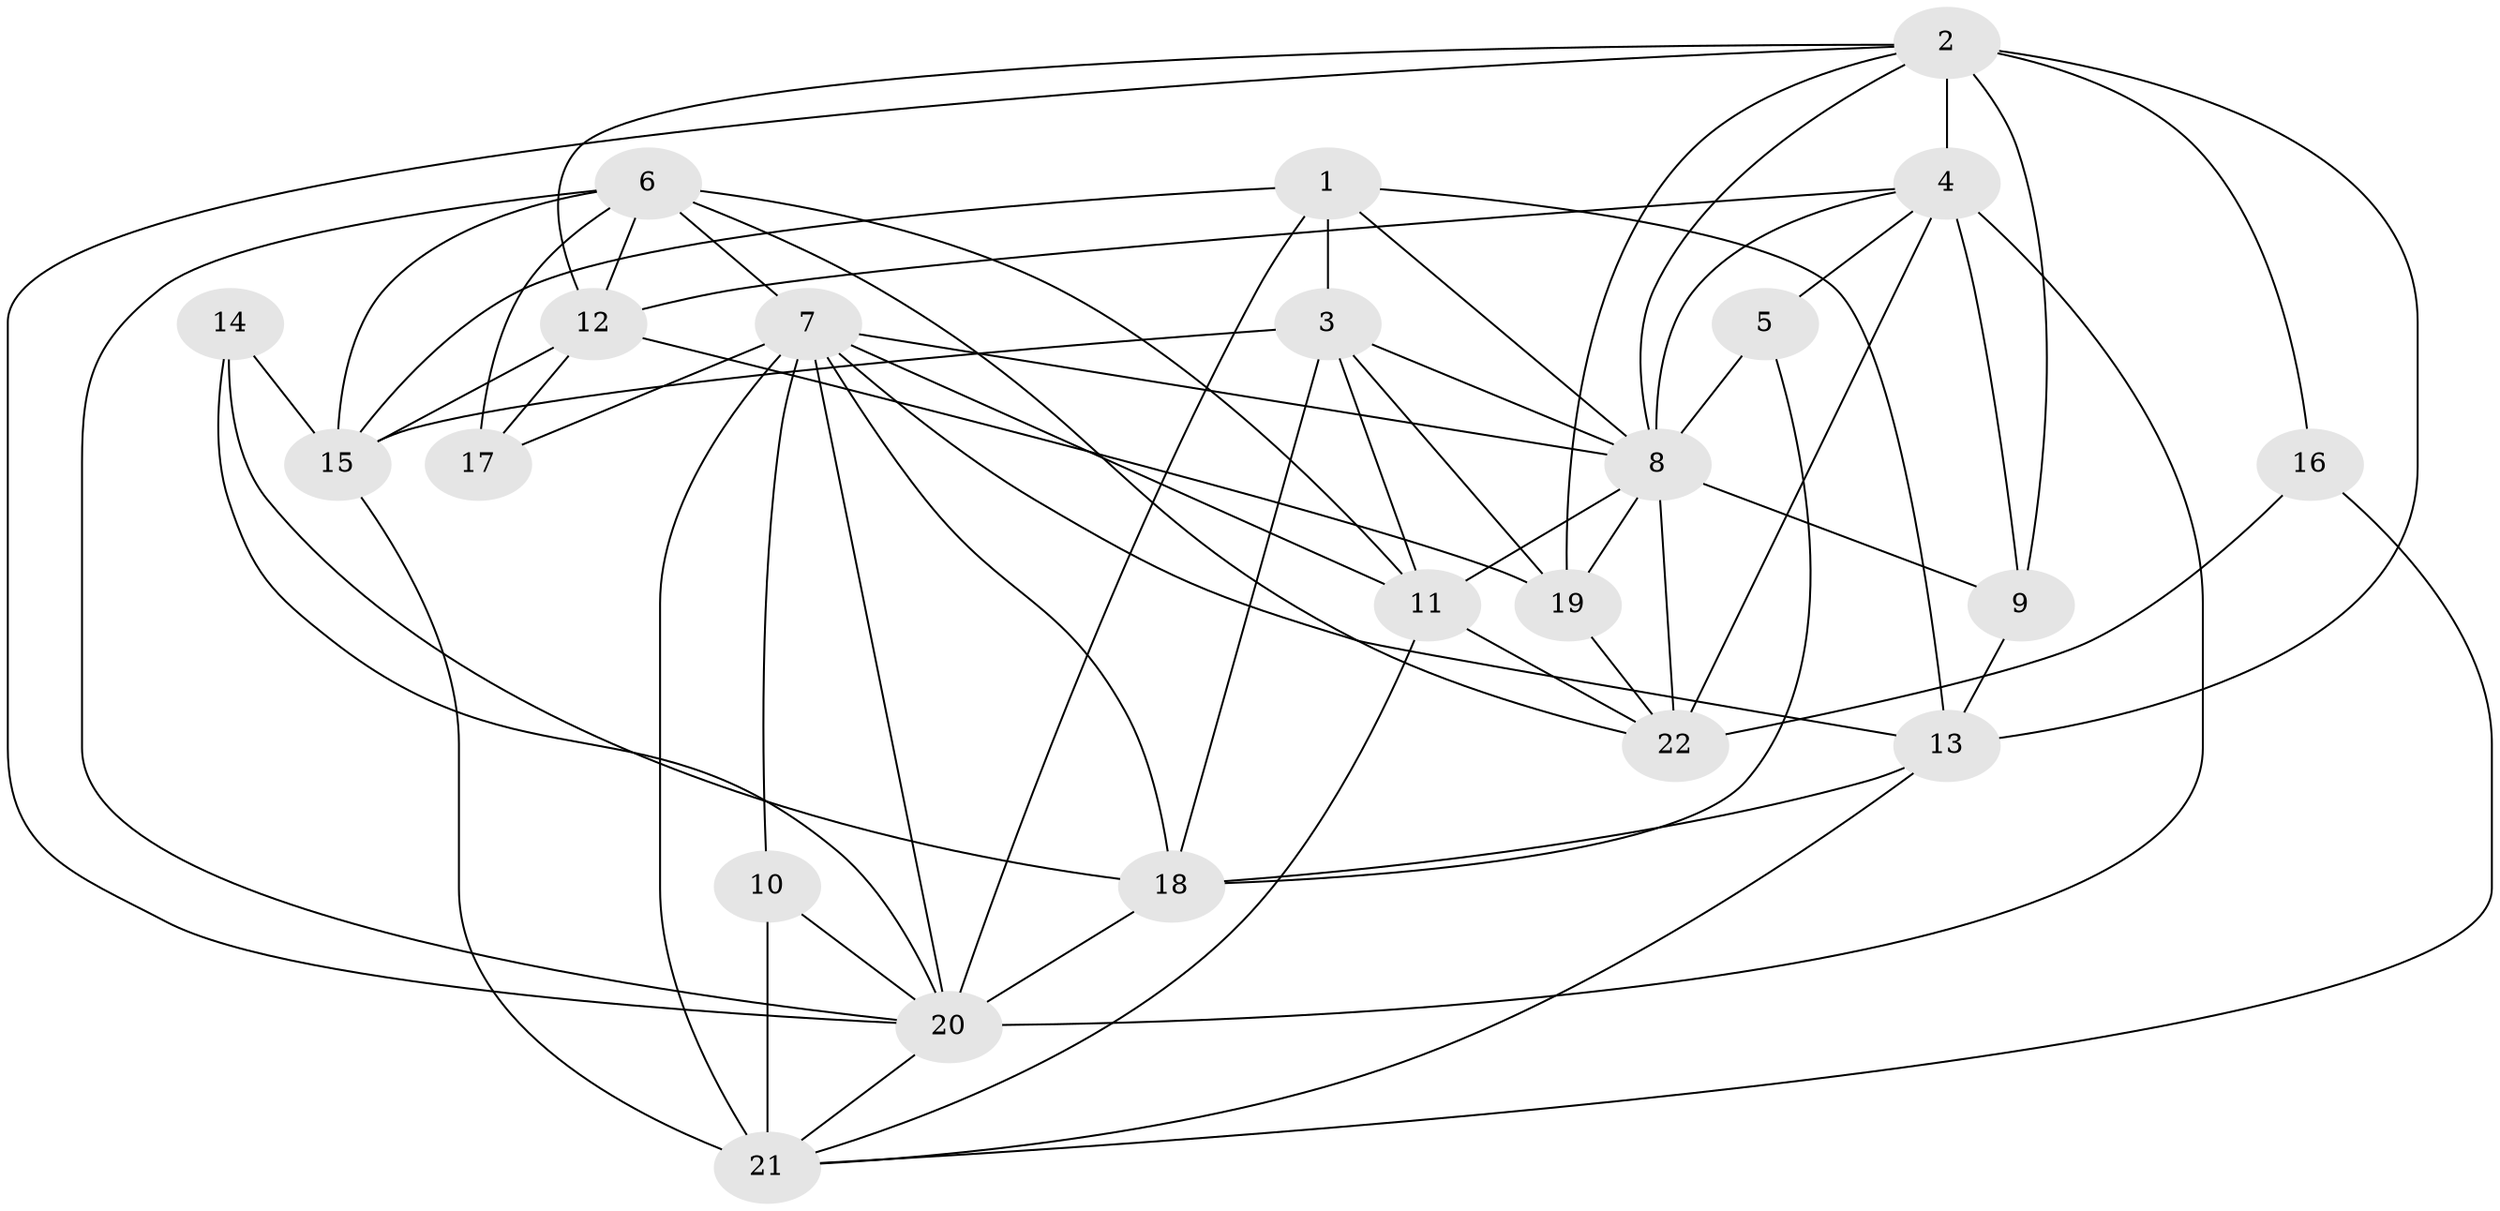 // original degree distribution, {4: 0.14084507042253522, 3: 0.352112676056338, 6: 0.07042253521126761, 5: 0.22535211267605634, 8: 0.028169014084507043, 2: 0.14084507042253522, 9: 0.014084507042253521, 7: 0.028169014084507043}
// Generated by graph-tools (version 1.1) at 2025/37/03/04/25 23:37:05]
// undirected, 22 vertices, 64 edges
graph export_dot {
  node [color=gray90,style=filled];
  1;
  2;
  3;
  4;
  5;
  6;
  7;
  8;
  9;
  10;
  11;
  12;
  13;
  14;
  15;
  16;
  17;
  18;
  19;
  20;
  21;
  22;
  1 -- 3 [weight=1.0];
  1 -- 8 [weight=2.0];
  1 -- 13 [weight=1.0];
  1 -- 15 [weight=1.0];
  1 -- 20 [weight=2.0];
  2 -- 4 [weight=1.0];
  2 -- 8 [weight=2.0];
  2 -- 9 [weight=3.0];
  2 -- 12 [weight=1.0];
  2 -- 13 [weight=1.0];
  2 -- 16 [weight=2.0];
  2 -- 19 [weight=1.0];
  2 -- 20 [weight=2.0];
  3 -- 8 [weight=2.0];
  3 -- 11 [weight=1.0];
  3 -- 15 [weight=1.0];
  3 -- 18 [weight=2.0];
  3 -- 19 [weight=1.0];
  4 -- 5 [weight=1.0];
  4 -- 8 [weight=1.0];
  4 -- 9 [weight=1.0];
  4 -- 12 [weight=1.0];
  4 -- 20 [weight=2.0];
  4 -- 22 [weight=1.0];
  5 -- 8 [weight=1.0];
  5 -- 18 [weight=1.0];
  6 -- 7 [weight=1.0];
  6 -- 11 [weight=2.0];
  6 -- 12 [weight=3.0];
  6 -- 15 [weight=1.0];
  6 -- 17 [weight=1.0];
  6 -- 20 [weight=1.0];
  6 -- 22 [weight=1.0];
  7 -- 8 [weight=3.0];
  7 -- 10 [weight=1.0];
  7 -- 11 [weight=1.0];
  7 -- 13 [weight=1.0];
  7 -- 17 [weight=1.0];
  7 -- 18 [weight=1.0];
  7 -- 20 [weight=2.0];
  7 -- 21 [weight=3.0];
  8 -- 9 [weight=2.0];
  8 -- 11 [weight=3.0];
  8 -- 19 [weight=1.0];
  8 -- 22 [weight=3.0];
  9 -- 13 [weight=1.0];
  10 -- 20 [weight=1.0];
  10 -- 21 [weight=1.0];
  11 -- 21 [weight=1.0];
  11 -- 22 [weight=1.0];
  12 -- 15 [weight=2.0];
  12 -- 17 [weight=1.0];
  12 -- 19 [weight=1.0];
  13 -- 18 [weight=1.0];
  13 -- 21 [weight=1.0];
  14 -- 15 [weight=1.0];
  14 -- 18 [weight=1.0];
  14 -- 20 [weight=1.0];
  15 -- 21 [weight=1.0];
  16 -- 21 [weight=1.0];
  16 -- 22 [weight=1.0];
  18 -- 20 [weight=3.0];
  19 -- 22 [weight=1.0];
  20 -- 21 [weight=1.0];
}
